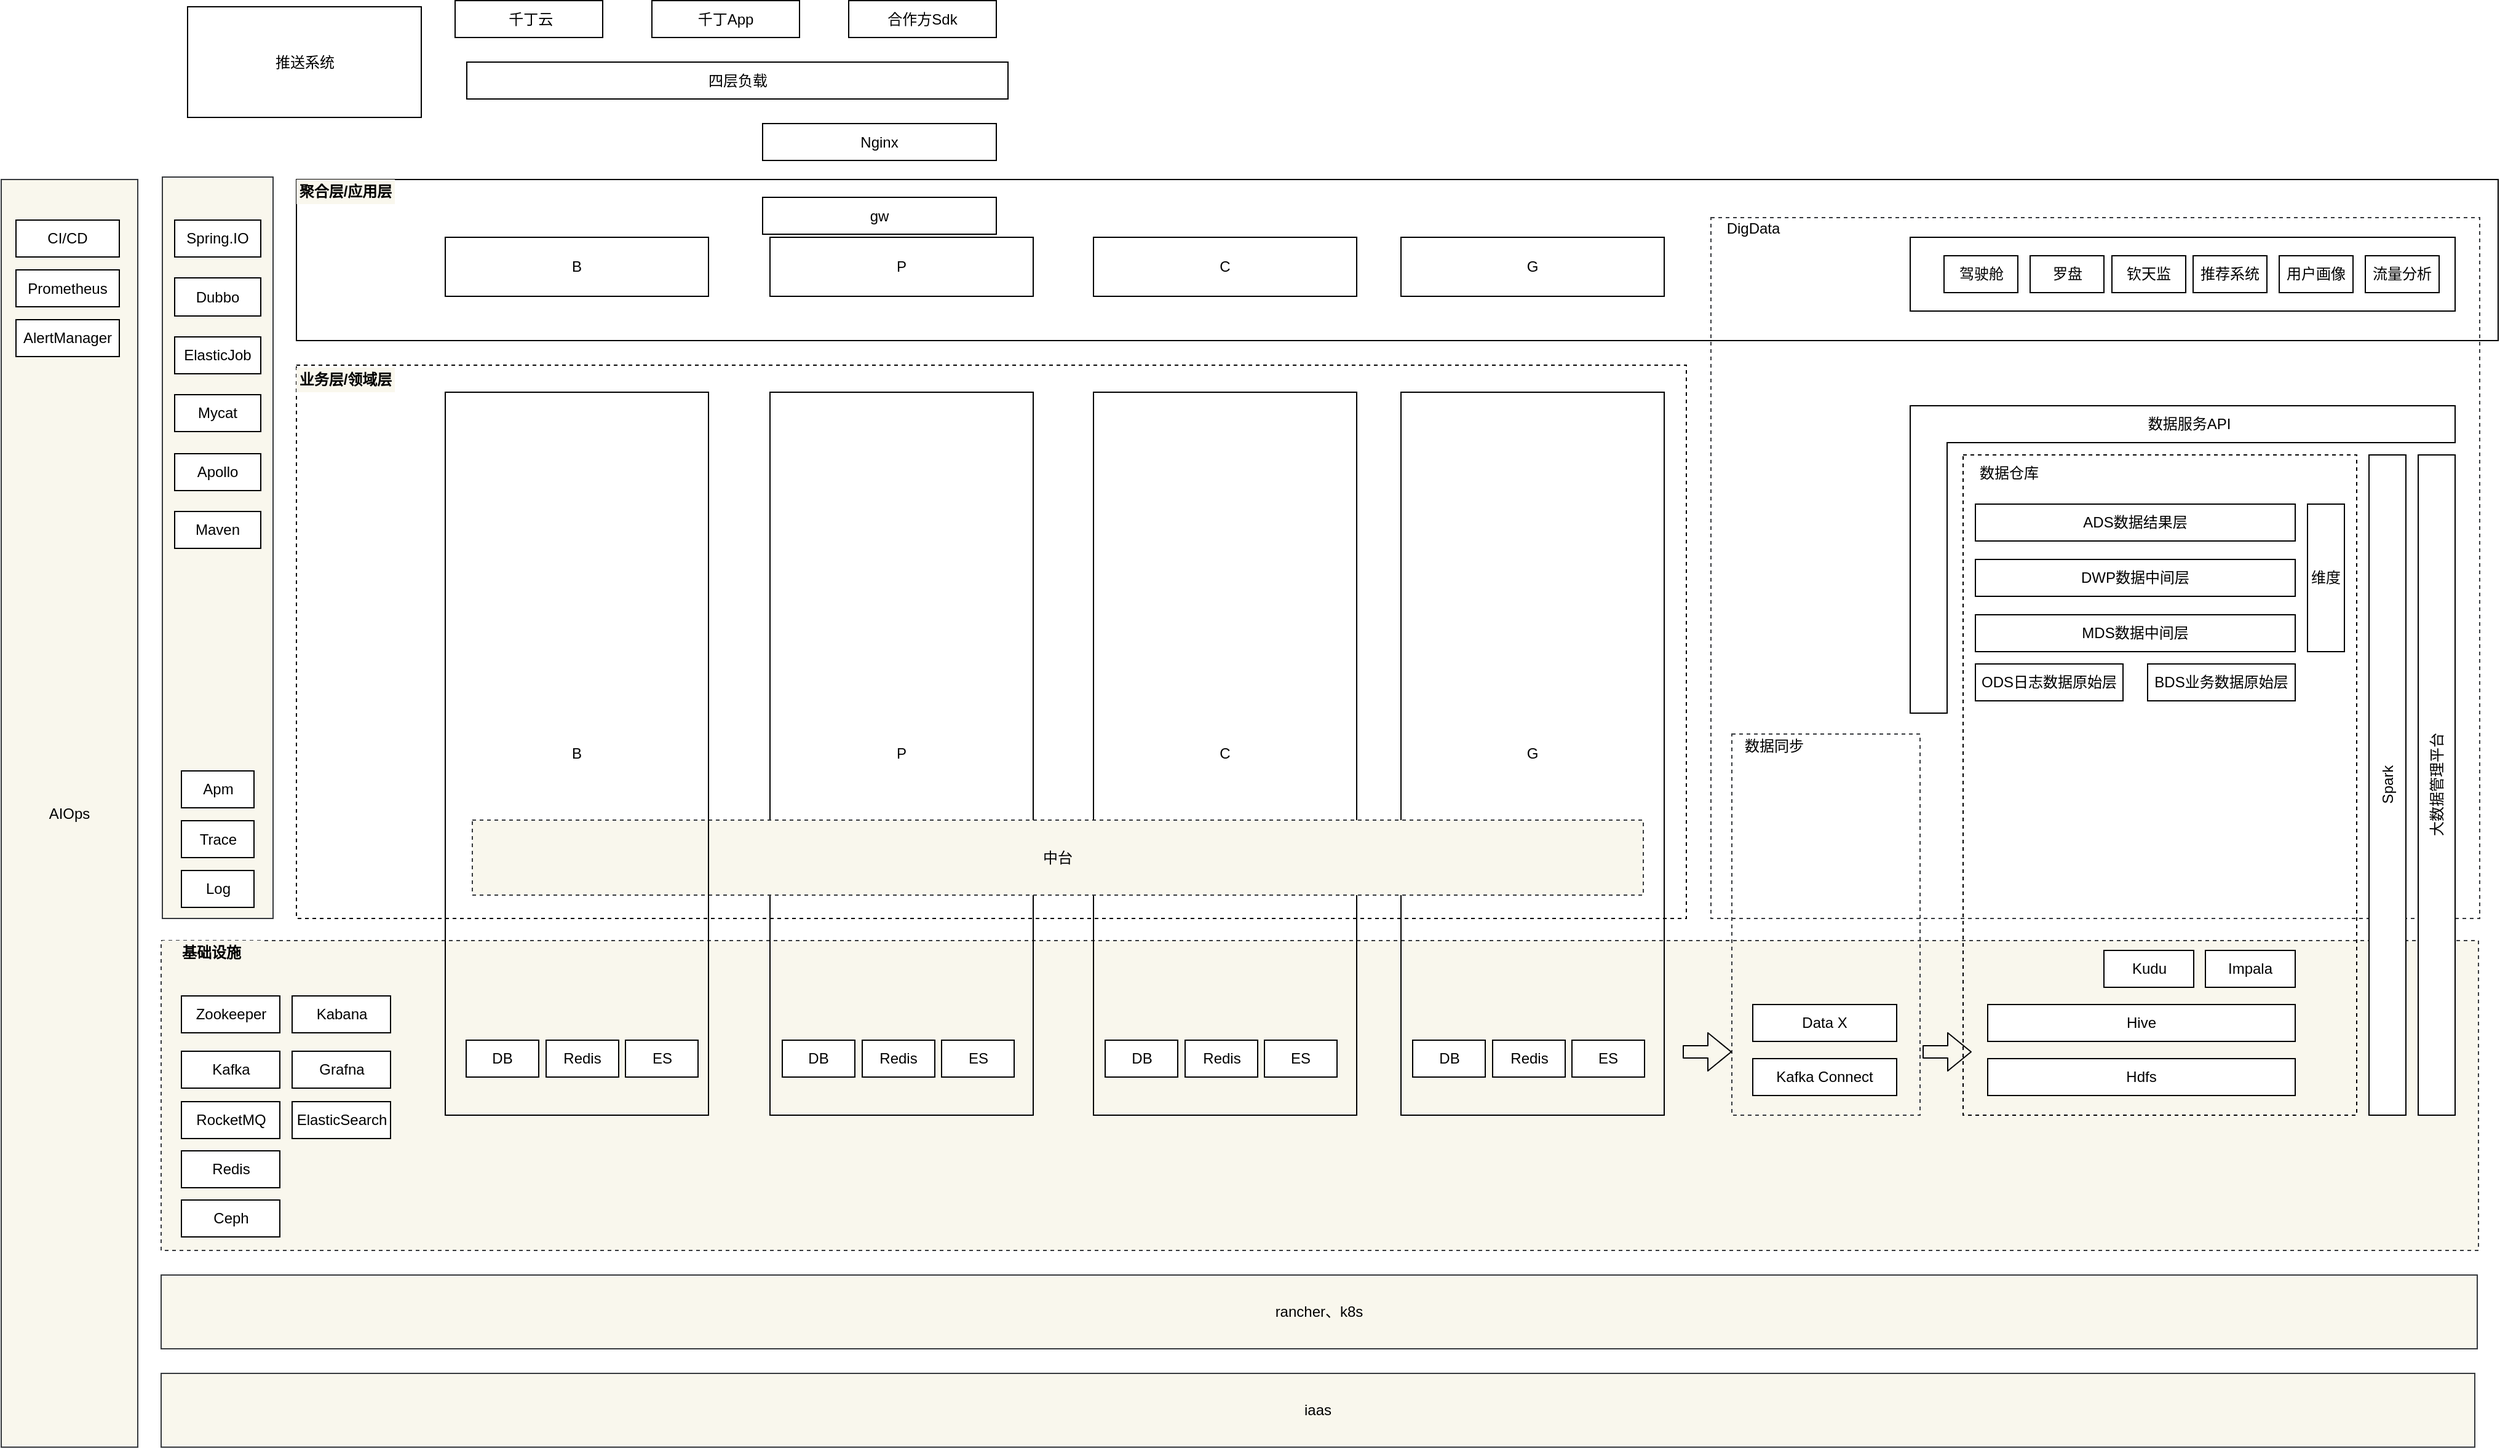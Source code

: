 <mxfile version="10.5.9" type="github"><diagram id="gZfXgEAvMZiGliKcLrUv" name="第 1 页"><mxGraphModel dx="2316" dy="1296" grid="1" gridSize="10" guides="1" tooltips="1" connect="1" arrows="1" fold="1" page="1" pageScale="1" pageWidth="2336" pageHeight="1654" math="0" shadow="0"><root><mxCell id="0"/><mxCell id="1" parent="0"/><mxCell id="lrTJqoWc7KFbBYRk6h20-236" value="" style="rounded=0;whiteSpace=wrap;html=1;dashed=1;fillColor=#f9f7ed;strokeColor=#36393d;" vertex="1" parent="1"><mxGeometry x="220" y="798" width="1884" height="252" as="geometry"/></mxCell><mxCell id="lrTJqoWc7KFbBYRk6h20-272" value="" style="rounded=0;whiteSpace=wrap;html=1;dashed=1;" vertex="1" parent="1"><mxGeometry x="330" y="330" width="1130" height="450" as="geometry"/></mxCell><mxCell id="JePJEdjQb_DwqaGJ7nX6-8" value="" style="rounded=0;whiteSpace=wrap;html=1;" parent="1" vertex="1"><mxGeometry x="330" y="179" width="1790" height="131" as="geometry"/></mxCell><mxCell id="lrTJqoWc7KFbBYRk6h20-53" value="" style="rounded=0;whiteSpace=wrap;html=1;dashed=1;fillColor=none;strokeColor=#36393d;" vertex="1" parent="1"><mxGeometry x="1480" y="210" width="625" height="570" as="geometry"/></mxCell><mxCell id="lrTJqoWc7KFbBYRk6h20-26" value="" style="rounded=0;whiteSpace=wrap;html=1;dashed=1;fillColor=none;" vertex="1" parent="1"><mxGeometry x="1685" y="403" width="320" height="537" as="geometry"/></mxCell><mxCell id="JePJEdjQb_DwqaGJ7nX6-1" value="&amp;nbsp;千丁云" style="rounded=0;whiteSpace=wrap;html=1;" parent="1" vertex="1"><mxGeometry x="459" y="33.5" width="120" height="30" as="geometry"/></mxCell><mxCell id="JePJEdjQb_DwqaGJ7nX6-2" value="千丁App" style="rounded=0;whiteSpace=wrap;html=1;" parent="1" vertex="1"><mxGeometry x="619" y="33.5" width="120" height="30" as="geometry"/></mxCell><mxCell id="JePJEdjQb_DwqaGJ7nX6-3" value="&lt;span style=&quot;font-weight: normal&quot;&gt;合作方Sdk&lt;/span&gt;" style="rounded=0;whiteSpace=wrap;html=1;fontStyle=1" parent="1" vertex="1"><mxGeometry x="779" y="33.5" width="120" height="30" as="geometry"/></mxCell><mxCell id="JePJEdjQb_DwqaGJ7nX6-4" value="四层负载" style="rounded=0;whiteSpace=wrap;html=1;" parent="1" vertex="1"><mxGeometry x="468.5" y="83.5" width="440" height="30" as="geometry"/></mxCell><mxCell id="JePJEdjQb_DwqaGJ7nX6-6" value="Nginx" style="rounded=0;whiteSpace=wrap;html=1;" parent="1" vertex="1"><mxGeometry x="709" y="133.5" width="190" height="30" as="geometry"/></mxCell><mxCell id="JePJEdjQb_DwqaGJ7nX6-7" value="推送系统" style="rounded=0;whiteSpace=wrap;html=1;" parent="1" vertex="1"><mxGeometry x="241.5" y="38.5" width="190" height="90" as="geometry"/></mxCell><mxCell id="JePJEdjQb_DwqaGJ7nX6-13" value="" style="rounded=0;whiteSpace=wrap;html=1;" parent="1" vertex="1"><mxGeometry x="1642" y="226" width="443" height="60" as="geometry"/></mxCell><mxCell id="lrTJqoWc7KFbBYRk6h20-3" value="gw" style="rounded=0;whiteSpace=wrap;html=1;" vertex="1" parent="1"><mxGeometry x="709" y="193.5" width="190" height="30" as="geometry"/></mxCell><mxCell id="lrTJqoWc7KFbBYRk6h20-5" value="rancher、k8s" style="rounded=0;whiteSpace=wrap;html=1;fillColor=#f9f7ed;strokeColor=#36393d;" vertex="1" parent="1"><mxGeometry x="220" y="1070" width="1883" height="60" as="geometry"/></mxCell><mxCell id="lrTJqoWc7KFbBYRk6h20-6" value="iaas" style="rounded=0;whiteSpace=wrap;html=1;fillColor=#f9f7ed;strokeColor=#36393d;" vertex="1" parent="1"><mxGeometry x="220" y="1150" width="1881" height="60" as="geometry"/></mxCell><mxCell id="lrTJqoWc7KFbBYRk6h20-11" value="ODS日志数据原始层" style="rounded=0;whiteSpace=wrap;html=1;" vertex="1" parent="1"><mxGeometry x="1695" y="573" width="120" height="30" as="geometry"/></mxCell><mxCell id="lrTJqoWc7KFbBYRk6h20-12" value="BDS业务数据原始层" style="rounded=0;whiteSpace=wrap;html=1;" vertex="1" parent="1"><mxGeometry x="1835" y="573" width="120" height="30" as="geometry"/></mxCell><mxCell id="lrTJqoWc7KFbBYRk6h20-13" value="MDS数据中间层" style="rounded=0;whiteSpace=wrap;html=1;" vertex="1" parent="1"><mxGeometry x="1695" y="533" width="260" height="30" as="geometry"/></mxCell><mxCell id="lrTJqoWc7KFbBYRk6h20-16" value="DWP数据中间层" style="rounded=0;whiteSpace=wrap;html=1;" vertex="1" parent="1"><mxGeometry x="1695" y="488" width="260" height="30" as="geometry"/></mxCell><mxCell id="lrTJqoWc7KFbBYRk6h20-17" value="ADS数据结果层" style="rounded=0;whiteSpace=wrap;html=1;" vertex="1" parent="1"><mxGeometry x="1695" y="443" width="260" height="30" as="geometry"/></mxCell><mxCell id="lrTJqoWc7KFbBYRk6h20-18" value="大数据管理平台" style="rounded=0;whiteSpace=wrap;html=1;verticalAlign=middle;horizontal=0;flipH=1;flipV=1;" vertex="1" parent="1"><mxGeometry x="2055" y="403" width="30" height="537" as="geometry"/></mxCell><mxCell id="lrTJqoWc7KFbBYRk6h20-19" value="维度&lt;br&gt;" style="rounded=0;whiteSpace=wrap;html=1;" vertex="1" parent="1"><mxGeometry x="1965" y="443" width="30" height="120" as="geometry"/></mxCell><mxCell id="lrTJqoWc7KFbBYRk6h20-23" value="Spark" style="rounded=0;whiteSpace=wrap;html=1;horizontal=0;verticalAlign=middle;flipH=1;flipV=1;" vertex="1" parent="1"><mxGeometry x="2015" y="403" width="30" height="537" as="geometry"/></mxCell><mxCell id="lrTJqoWc7KFbBYRk6h20-28" value="&lt;span style=&quot;font-weight: normal&quot;&gt;数据仓库&lt;/span&gt;" style="text;html=1;strokeColor=none;fillColor=none;align=center;verticalAlign=middle;whiteSpace=wrap;rounded=0;dashed=1;fontStyle=1" vertex="1" parent="1"><mxGeometry x="1685" y="408" width="75" height="20" as="geometry"/></mxCell><mxCell id="lrTJqoWc7KFbBYRk6h20-42" value="推荐系统" style="rounded=0;whiteSpace=wrap;html=1;" vertex="1" parent="1"><mxGeometry x="1872" y="241" width="60" height="30" as="geometry"/></mxCell><mxCell id="lrTJqoWc7KFbBYRk6h20-43" value="用户画像" style="rounded=0;whiteSpace=wrap;html=1;" vertex="1" parent="1"><mxGeometry x="1942" y="241" width="60" height="30" as="geometry"/></mxCell><mxCell id="lrTJqoWc7KFbBYRk6h20-44" value="流量分析" style="rounded=0;whiteSpace=wrap;html=1;" vertex="1" parent="1"><mxGeometry x="2012" y="241" width="60" height="30" as="geometry"/></mxCell><mxCell id="lrTJqoWc7KFbBYRk6h20-45" value="驾驶舱" style="rounded=0;whiteSpace=wrap;html=1;" vertex="1" parent="1"><mxGeometry x="1669.5" y="241" width="60" height="30" as="geometry"/></mxCell><mxCell id="lrTJqoWc7KFbBYRk6h20-46" value="罗盘" style="rounded=0;whiteSpace=wrap;html=1;" vertex="1" parent="1"><mxGeometry x="1739.5" y="241" width="60" height="30" as="geometry"/></mxCell><mxCell id="lrTJqoWc7KFbBYRk6h20-47" value="钦天监" style="rounded=0;whiteSpace=wrap;html=1;" vertex="1" parent="1"><mxGeometry x="1806" y="241" width="60" height="30" as="geometry"/></mxCell><mxCell id="lrTJqoWc7KFbBYRk6h20-48" value="" style="shape=corner;whiteSpace=wrap;html=1;dx=30;dy=30;" vertex="1" parent="1"><mxGeometry x="1642" y="363" width="443" height="250" as="geometry"/></mxCell><mxCell id="lrTJqoWc7KFbBYRk6h20-50" value="数据服务API" style="text;html=1;strokeColor=none;fillColor=none;align=center;verticalAlign=middle;whiteSpace=wrap;rounded=0;" vertex="1" parent="1"><mxGeometry x="1819" y="368" width="100" height="20" as="geometry"/></mxCell><mxCell id="lrTJqoWc7KFbBYRk6h20-54" value="&lt;span style=&quot;font-weight: normal&quot;&gt;DigData&lt;/span&gt;" style="text;html=1;strokeColor=none;fillColor=none;align=center;verticalAlign=middle;whiteSpace=wrap;rounded=0;dashed=1;fontStyle=1" vertex="1" parent="1"><mxGeometry x="1480" y="209" width="69" height="20" as="geometry"/></mxCell><mxCell id="lrTJqoWc7KFbBYRk6h20-96" value="Hdfs" style="rounded=0;whiteSpace=wrap;html=1;" vertex="1" parent="1"><mxGeometry x="1705" y="894" width="250" height="30" as="geometry"/></mxCell><mxCell id="lrTJqoWc7KFbBYRk6h20-108" value="G" style="rounded=0;whiteSpace=wrap;html=1;fillColor=none;" vertex="1" parent="1"><mxGeometry x="1228" y="352" width="214" height="588" as="geometry"/></mxCell><mxCell id="lrTJqoWc7KFbBYRk6h20-133" value="DB" style="rounded=0;whiteSpace=wrap;html=1;strokeWidth=1;" vertex="1" parent="1"><mxGeometry x="468" y="879" width="59" height="30" as="geometry"/></mxCell><mxCell id="lrTJqoWc7KFbBYRk6h20-134" value="ES" style="rounded=0;whiteSpace=wrap;html=1;strokeWidth=1;" vertex="1" parent="1"><mxGeometry x="597.5" y="879" width="59" height="30" as="geometry"/></mxCell><mxCell id="lrTJqoWc7KFbBYRk6h20-135" value="Redis" style="rounded=0;whiteSpace=wrap;html=1;strokeWidth=1;" vertex="1" parent="1"><mxGeometry x="533" y="879" width="59" height="30" as="geometry"/></mxCell><mxCell id="lrTJqoWc7KFbBYRk6h20-168" value="AIOps" style="rounded=0;whiteSpace=wrap;html=1;fillColor=#f9f7ed;strokeColor=#36393d;" vertex="1" parent="1"><mxGeometry x="90" y="179" width="111" height="1031" as="geometry"/></mxCell><mxCell id="lrTJqoWc7KFbBYRk6h20-170" value="" style="rounded=0;whiteSpace=wrap;html=1;fillColor=#f9f7ed;strokeColor=#36393d;" vertex="1" parent="1"><mxGeometry x="221" y="177" width="90" height="603" as="geometry"/></mxCell><mxCell id="lrTJqoWc7KFbBYRk6h20-71" value="Dubbo" style="rounded=0;whiteSpace=wrap;html=1;strokeWidth=1;" vertex="1" parent="1"><mxGeometry x="231" y="259" width="70" height="31" as="geometry"/></mxCell><mxCell id="lrTJqoWc7KFbBYRk6h20-70" value="Spring.IO" style="rounded=0;whiteSpace=wrap;html=1;strokeWidth=1;" vertex="1" parent="1"><mxGeometry x="231" y="212" width="70" height="30" as="geometry"/></mxCell><mxCell id="lrTJqoWc7KFbBYRk6h20-72" value="ElasticJob" style="rounded=0;whiteSpace=wrap;html=1;strokeWidth=1;" vertex="1" parent="1"><mxGeometry x="231" y="307" width="70" height="30" as="geometry"/></mxCell><mxCell id="lrTJqoWc7KFbBYRk6h20-73" value="Mycat" style="rounded=0;whiteSpace=wrap;html=1;strokeWidth=1;" vertex="1" parent="1"><mxGeometry x="231" y="354" width="70" height="30" as="geometry"/></mxCell><mxCell id="lrTJqoWc7KFbBYRk6h20-76" value="Apollo" style="rounded=0;whiteSpace=wrap;html=1;strokeWidth=1;" vertex="1" parent="1"><mxGeometry x="231" y="402" width="70" height="30" as="geometry"/></mxCell><mxCell id="lrTJqoWc7KFbBYRk6h20-172" value="Maven" style="rounded=0;whiteSpace=wrap;html=1;strokeWidth=1;" vertex="1" parent="1"><mxGeometry x="231" y="449" width="70" height="30" as="geometry"/></mxCell><mxCell id="lrTJqoWc7KFbBYRk6h20-176" value="CI/CD" style="rounded=0;whiteSpace=wrap;html=1;strokeWidth=1;" vertex="1" parent="1"><mxGeometry x="102" y="212" width="84" height="30" as="geometry"/></mxCell><mxCell id="lrTJqoWc7KFbBYRk6h20-177" value="Prometheus" style="rounded=0;whiteSpace=wrap;html=1;strokeWidth=1;" vertex="1" parent="1"><mxGeometry x="102" y="252.5" width="84" height="30" as="geometry"/></mxCell><mxCell id="lrTJqoWc7KFbBYRk6h20-178" value="AlertManager" style="rounded=0;whiteSpace=wrap;html=1;strokeWidth=1;" vertex="1" parent="1"><mxGeometry x="102" y="293" width="84" height="30" as="geometry"/></mxCell><mxCell id="lrTJqoWc7KFbBYRk6h20-179" value="Zookeeper" style="rounded=0;whiteSpace=wrap;html=1;strokeWidth=1;" vertex="1" parent="1"><mxGeometry x="236.5" y="843" width="80" height="30" as="geometry"/></mxCell><mxCell id="lrTJqoWc7KFbBYRk6h20-217" value="P" style="rounded=0;whiteSpace=wrap;html=1;fillColor=none;" vertex="1" parent="1"><mxGeometry x="715" y="352" width="214" height="588" as="geometry"/></mxCell><mxCell id="lrTJqoWc7KFbBYRk6h20-218" value="C" style="rounded=0;whiteSpace=wrap;html=1;fillColor=none;" vertex="1" parent="1"><mxGeometry x="978" y="352" width="214" height="588" as="geometry"/></mxCell><mxCell id="lrTJqoWc7KFbBYRk6h20-219" value="DB" style="rounded=0;whiteSpace=wrap;html=1;strokeWidth=1;" vertex="1" parent="1"><mxGeometry x="725" y="879" width="59" height="30" as="geometry"/></mxCell><mxCell id="lrTJqoWc7KFbBYRk6h20-220" value="ES" style="rounded=0;whiteSpace=wrap;html=1;strokeWidth=1;" vertex="1" parent="1"><mxGeometry x="854.5" y="879" width="59" height="30" as="geometry"/></mxCell><mxCell id="lrTJqoWc7KFbBYRk6h20-221" value="Redis" style="rounded=0;whiteSpace=wrap;html=1;strokeWidth=1;" vertex="1" parent="1"><mxGeometry x="790" y="879" width="59" height="30" as="geometry"/></mxCell><mxCell id="lrTJqoWc7KFbBYRk6h20-222" value="DB" style="rounded=0;whiteSpace=wrap;html=1;strokeWidth=1;" vertex="1" parent="1"><mxGeometry x="987.5" y="879" width="59" height="30" as="geometry"/></mxCell><mxCell id="lrTJqoWc7KFbBYRk6h20-223" value="ES" style="rounded=0;whiteSpace=wrap;html=1;strokeWidth=1;" vertex="1" parent="1"><mxGeometry x="1117" y="879" width="59" height="30" as="geometry"/></mxCell><mxCell id="lrTJqoWc7KFbBYRk6h20-224" value="Redis" style="rounded=0;whiteSpace=wrap;html=1;strokeWidth=1;" vertex="1" parent="1"><mxGeometry x="1052.5" y="879" width="59" height="30" as="geometry"/></mxCell><mxCell id="lrTJqoWc7KFbBYRk6h20-225" value="DB" style="rounded=0;whiteSpace=wrap;html=1;strokeWidth=1;" vertex="1" parent="1"><mxGeometry x="1237.5" y="879" width="59" height="30" as="geometry"/></mxCell><mxCell id="lrTJqoWc7KFbBYRk6h20-226" value="ES" style="rounded=0;whiteSpace=wrap;html=1;strokeWidth=1;" vertex="1" parent="1"><mxGeometry x="1367" y="879" width="59" height="30" as="geometry"/></mxCell><mxCell id="lrTJqoWc7KFbBYRk6h20-227" value="Redis" style="rounded=0;whiteSpace=wrap;html=1;strokeWidth=1;" vertex="1" parent="1"><mxGeometry x="1302.5" y="879" width="59" height="30" as="geometry"/></mxCell><mxCell id="lrTJqoWc7KFbBYRk6h20-244" value="Kafka" style="rounded=0;whiteSpace=wrap;html=1;strokeWidth=1;" vertex="1" parent="1"><mxGeometry x="236.5" y="888" width="80" height="30" as="geometry"/></mxCell><mxCell id="lrTJqoWc7KFbBYRk6h20-245" value="RocketMQ" style="rounded=0;whiteSpace=wrap;html=1;strokeWidth=1;" vertex="1" parent="1"><mxGeometry x="236.5" y="929" width="80" height="30" as="geometry"/></mxCell><mxCell id="lrTJqoWc7KFbBYRk6h20-246" value="&lt;b&gt;基础设施&lt;/b&gt;" style="text;html=1;strokeColor=none;fillColor=#f9f7ed;align=center;verticalAlign=middle;whiteSpace=wrap;rounded=0;dashed=1;" vertex="1" parent="1"><mxGeometry x="221" y="798" width="80" height="20" as="geometry"/></mxCell><mxCell id="lrTJqoWc7KFbBYRk6h20-249" value="中台" style="rounded=0;whiteSpace=wrap;html=1;dashed=1;fillColor=#f9f7ed;strokeColor=#36393d;" vertex="1" parent="1"><mxGeometry x="473" y="700" width="952" height="61" as="geometry"/></mxCell><mxCell id="lrTJqoWc7KFbBYRk6h20-251" value="Kafka Connect" style="rounded=0;whiteSpace=wrap;html=1;strokeWidth=1;" vertex="1" parent="1"><mxGeometry x="1514" y="894" width="117" height="30" as="geometry"/></mxCell><mxCell id="lrTJqoWc7KFbBYRk6h20-252" value="Data X" style="rounded=0;whiteSpace=wrap;html=1;strokeWidth=1;" vertex="1" parent="1"><mxGeometry x="1514" y="850" width="117" height="30" as="geometry"/></mxCell><mxCell id="lrTJqoWc7KFbBYRk6h20-253" value="Hive" style="rounded=0;whiteSpace=wrap;html=1;" vertex="1" parent="1"><mxGeometry x="1705" y="850" width="250" height="30" as="geometry"/></mxCell><mxCell id="lrTJqoWc7KFbBYRk6h20-255" value="Impala" style="rounded=0;whiteSpace=wrap;html=1;" vertex="1" parent="1"><mxGeometry x="1882" y="806" width="73" height="30" as="geometry"/></mxCell><mxCell id="lrTJqoWc7KFbBYRk6h20-256" value="Kudu" style="rounded=0;whiteSpace=wrap;html=1;" vertex="1" parent="1"><mxGeometry x="1799.5" y="806" width="73" height="30" as="geometry"/></mxCell><mxCell id="lrTJqoWc7KFbBYRk6h20-260" value="&lt;span style=&quot;font-weight: normal&quot;&gt;数据同步&lt;/span&gt;" style="text;html=1;strokeColor=none;fillColor=none;align=center;verticalAlign=middle;whiteSpace=wrap;rounded=0;dashed=1;fontStyle=1" vertex="1" parent="1"><mxGeometry x="1497" y="630" width="69" height="20" as="geometry"/></mxCell><mxCell id="lrTJqoWc7KFbBYRk6h20-259" value="" style="rounded=0;whiteSpace=wrap;html=1;dashed=1;fillColor=none;strokeColor=#36393d;" vertex="1" parent="1"><mxGeometry x="1497" y="630" width="153" height="310" as="geometry"/></mxCell><mxCell id="lrTJqoWc7KFbBYRk6h20-267" value="B" style="rounded=0;whiteSpace=wrap;html=1;" vertex="1" parent="1"><mxGeometry x="451" y="226" width="214" height="48" as="geometry"/></mxCell><mxCell id="lrTJqoWc7KFbBYRk6h20-268" value="P" style="rounded=0;whiteSpace=wrap;html=1;" vertex="1" parent="1"><mxGeometry x="715" y="226" width="214" height="48" as="geometry"/></mxCell><mxCell id="lrTJqoWc7KFbBYRk6h20-270" value="C" style="rounded=0;whiteSpace=wrap;html=1;" vertex="1" parent="1"><mxGeometry x="978" y="226" width="214" height="48" as="geometry"/></mxCell><mxCell id="lrTJqoWc7KFbBYRk6h20-271" value="G" style="rounded=0;whiteSpace=wrap;html=1;" vertex="1" parent="1"><mxGeometry x="1228" y="226" width="214" height="48" as="geometry"/></mxCell><mxCell id="lrTJqoWc7KFbBYRk6h20-264" value="" style="shape=flexArrow;endArrow=classic;html=1;" edge="1" parent="1"><mxGeometry width="50" height="50" relative="1" as="geometry"><mxPoint x="1457" y="888.5" as="sourcePoint"/><mxPoint x="1497" y="888.5" as="targetPoint"/></mxGeometry></mxCell><mxCell id="lrTJqoWc7KFbBYRk6h20-265" value="" style="shape=flexArrow;endArrow=classic;html=1;" edge="1" parent="1"><mxGeometry width="50" height="50" relative="1" as="geometry"><mxPoint x="1652" y="888.5" as="sourcePoint"/><mxPoint x="1692" y="888.5" as="targetPoint"/></mxGeometry></mxCell><mxCell id="lrTJqoWc7KFbBYRk6h20-162" value="Apm" style="rounded=0;whiteSpace=wrap;html=1;strokeWidth=1;" vertex="1" parent="1"><mxGeometry x="236.5" y="660" width="59" height="30" as="geometry"/></mxCell><mxCell id="lrTJqoWc7KFbBYRk6h20-163" value="Trace" style="rounded=0;whiteSpace=wrap;html=1;strokeWidth=1;" vertex="1" parent="1"><mxGeometry x="236.5" y="700.5" width="59" height="30" as="geometry"/></mxCell><mxCell id="lrTJqoWc7KFbBYRk6h20-166" value="Log" style="rounded=0;whiteSpace=wrap;html=1;strokeWidth=1;" vertex="1" parent="1"><mxGeometry x="236.5" y="741" width="59" height="30" as="geometry"/></mxCell><mxCell id="JePJEdjQb_DwqaGJ7nX6-9" value="B" style="rounded=0;whiteSpace=wrap;html=1;fillColor=none;" parent="1" vertex="1"><mxGeometry x="451" y="352" width="214" height="588" as="geometry"/></mxCell><mxCell id="lrTJqoWc7KFbBYRk6h20-273" value="&lt;b&gt;业务层/领域层&lt;/b&gt;" style="text;html=1;strokeColor=none;fillColor=#f9f7ed;align=center;verticalAlign=middle;whiteSpace=wrap;rounded=0;dashed=1;" vertex="1" parent="1"><mxGeometry x="330" y="332" width="80" height="20" as="geometry"/></mxCell><mxCell id="lrTJqoWc7KFbBYRk6h20-278" value="&lt;b&gt;聚合层/应用层&lt;/b&gt;" style="text;html=1;strokeColor=none;fillColor=#f9f7ed;align=center;verticalAlign=middle;whiteSpace=wrap;rounded=0;dashed=1;" vertex="1" parent="1"><mxGeometry x="330" y="179" width="80" height="20" as="geometry"/></mxCell><mxCell id="lrTJqoWc7KFbBYRk6h20-280" value="Redis" style="rounded=0;whiteSpace=wrap;html=1;strokeWidth=1;" vertex="1" parent="1"><mxGeometry x="236.5" y="969" width="80" height="30" as="geometry"/></mxCell><mxCell id="lrTJqoWc7KFbBYRk6h20-281" value="Ceph" style="rounded=0;whiteSpace=wrap;html=1;strokeWidth=1;" vertex="1" parent="1"><mxGeometry x="236.5" y="1009" width="80" height="30" as="geometry"/></mxCell><mxCell id="lrTJqoWc7KFbBYRk6h20-282" value="Kabana" style="rounded=0;whiteSpace=wrap;html=1;strokeWidth=1;" vertex="1" parent="1"><mxGeometry x="326.5" y="843" width="80" height="30" as="geometry"/></mxCell><mxCell id="lrTJqoWc7KFbBYRk6h20-283" value="Grafna" style="rounded=0;whiteSpace=wrap;html=1;strokeWidth=1;" vertex="1" parent="1"><mxGeometry x="326.5" y="888" width="80" height="30" as="geometry"/></mxCell><mxCell id="lrTJqoWc7KFbBYRk6h20-284" value="ElasticSearch" style="rounded=0;whiteSpace=wrap;html=1;strokeWidth=1;" vertex="1" parent="1"><mxGeometry x="326.5" y="929" width="80" height="30" as="geometry"/></mxCell></root></mxGraphModel></diagram></mxfile>